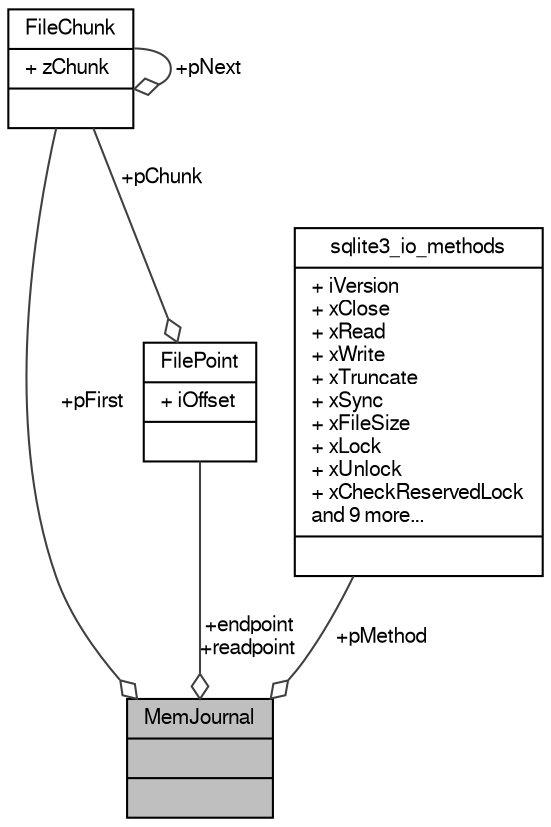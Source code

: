 digraph "MemJournal"
{
  edge [fontname="FreeSans",fontsize="10",labelfontname="FreeSans",labelfontsize="10"];
  node [fontname="FreeSans",fontsize="10",shape=record];
  Node1 [label="{MemJournal\n||}",height=0.2,width=0.4,color="black", fillcolor="grey75", style="filled", fontcolor="black"];
  Node2 -> Node1 [color="grey25",fontsize="10",style="solid",label=" +endpoint\n+readpoint" ,arrowhead="odiamond",fontname="FreeSans"];
  Node2 [label="{FilePoint\n|+ iOffset\l|}",height=0.2,width=0.4,color="black", fillcolor="white", style="filled",URL="$structFilePoint.html"];
  Node3 -> Node2 [color="grey25",fontsize="10",style="solid",label=" +pChunk" ,arrowhead="odiamond",fontname="FreeSans"];
  Node3 [label="{FileChunk\n|+ zChunk\l|}",height=0.2,width=0.4,color="black", fillcolor="white", style="filled",URL="$structFileChunk.html"];
  Node3 -> Node3 [color="grey25",fontsize="10",style="solid",label=" +pNext" ,arrowhead="odiamond",fontname="FreeSans"];
  Node3 -> Node1 [color="grey25",fontsize="10",style="solid",label=" +pFirst" ,arrowhead="odiamond",fontname="FreeSans"];
  Node4 -> Node1 [color="grey25",fontsize="10",style="solid",label=" +pMethod" ,arrowhead="odiamond",fontname="FreeSans"];
  Node4 [label="{sqlite3_io_methods\n|+ iVersion\l+ xClose\l+ xRead\l+ xWrite\l+ xTruncate\l+ xSync\l+ xFileSize\l+ xLock\l+ xUnlock\l+ xCheckReservedLock\land 9 more...\l|}",height=0.2,width=0.4,color="black", fillcolor="white", style="filled",URL="$structsqlite3__io__methods.html"];
}
